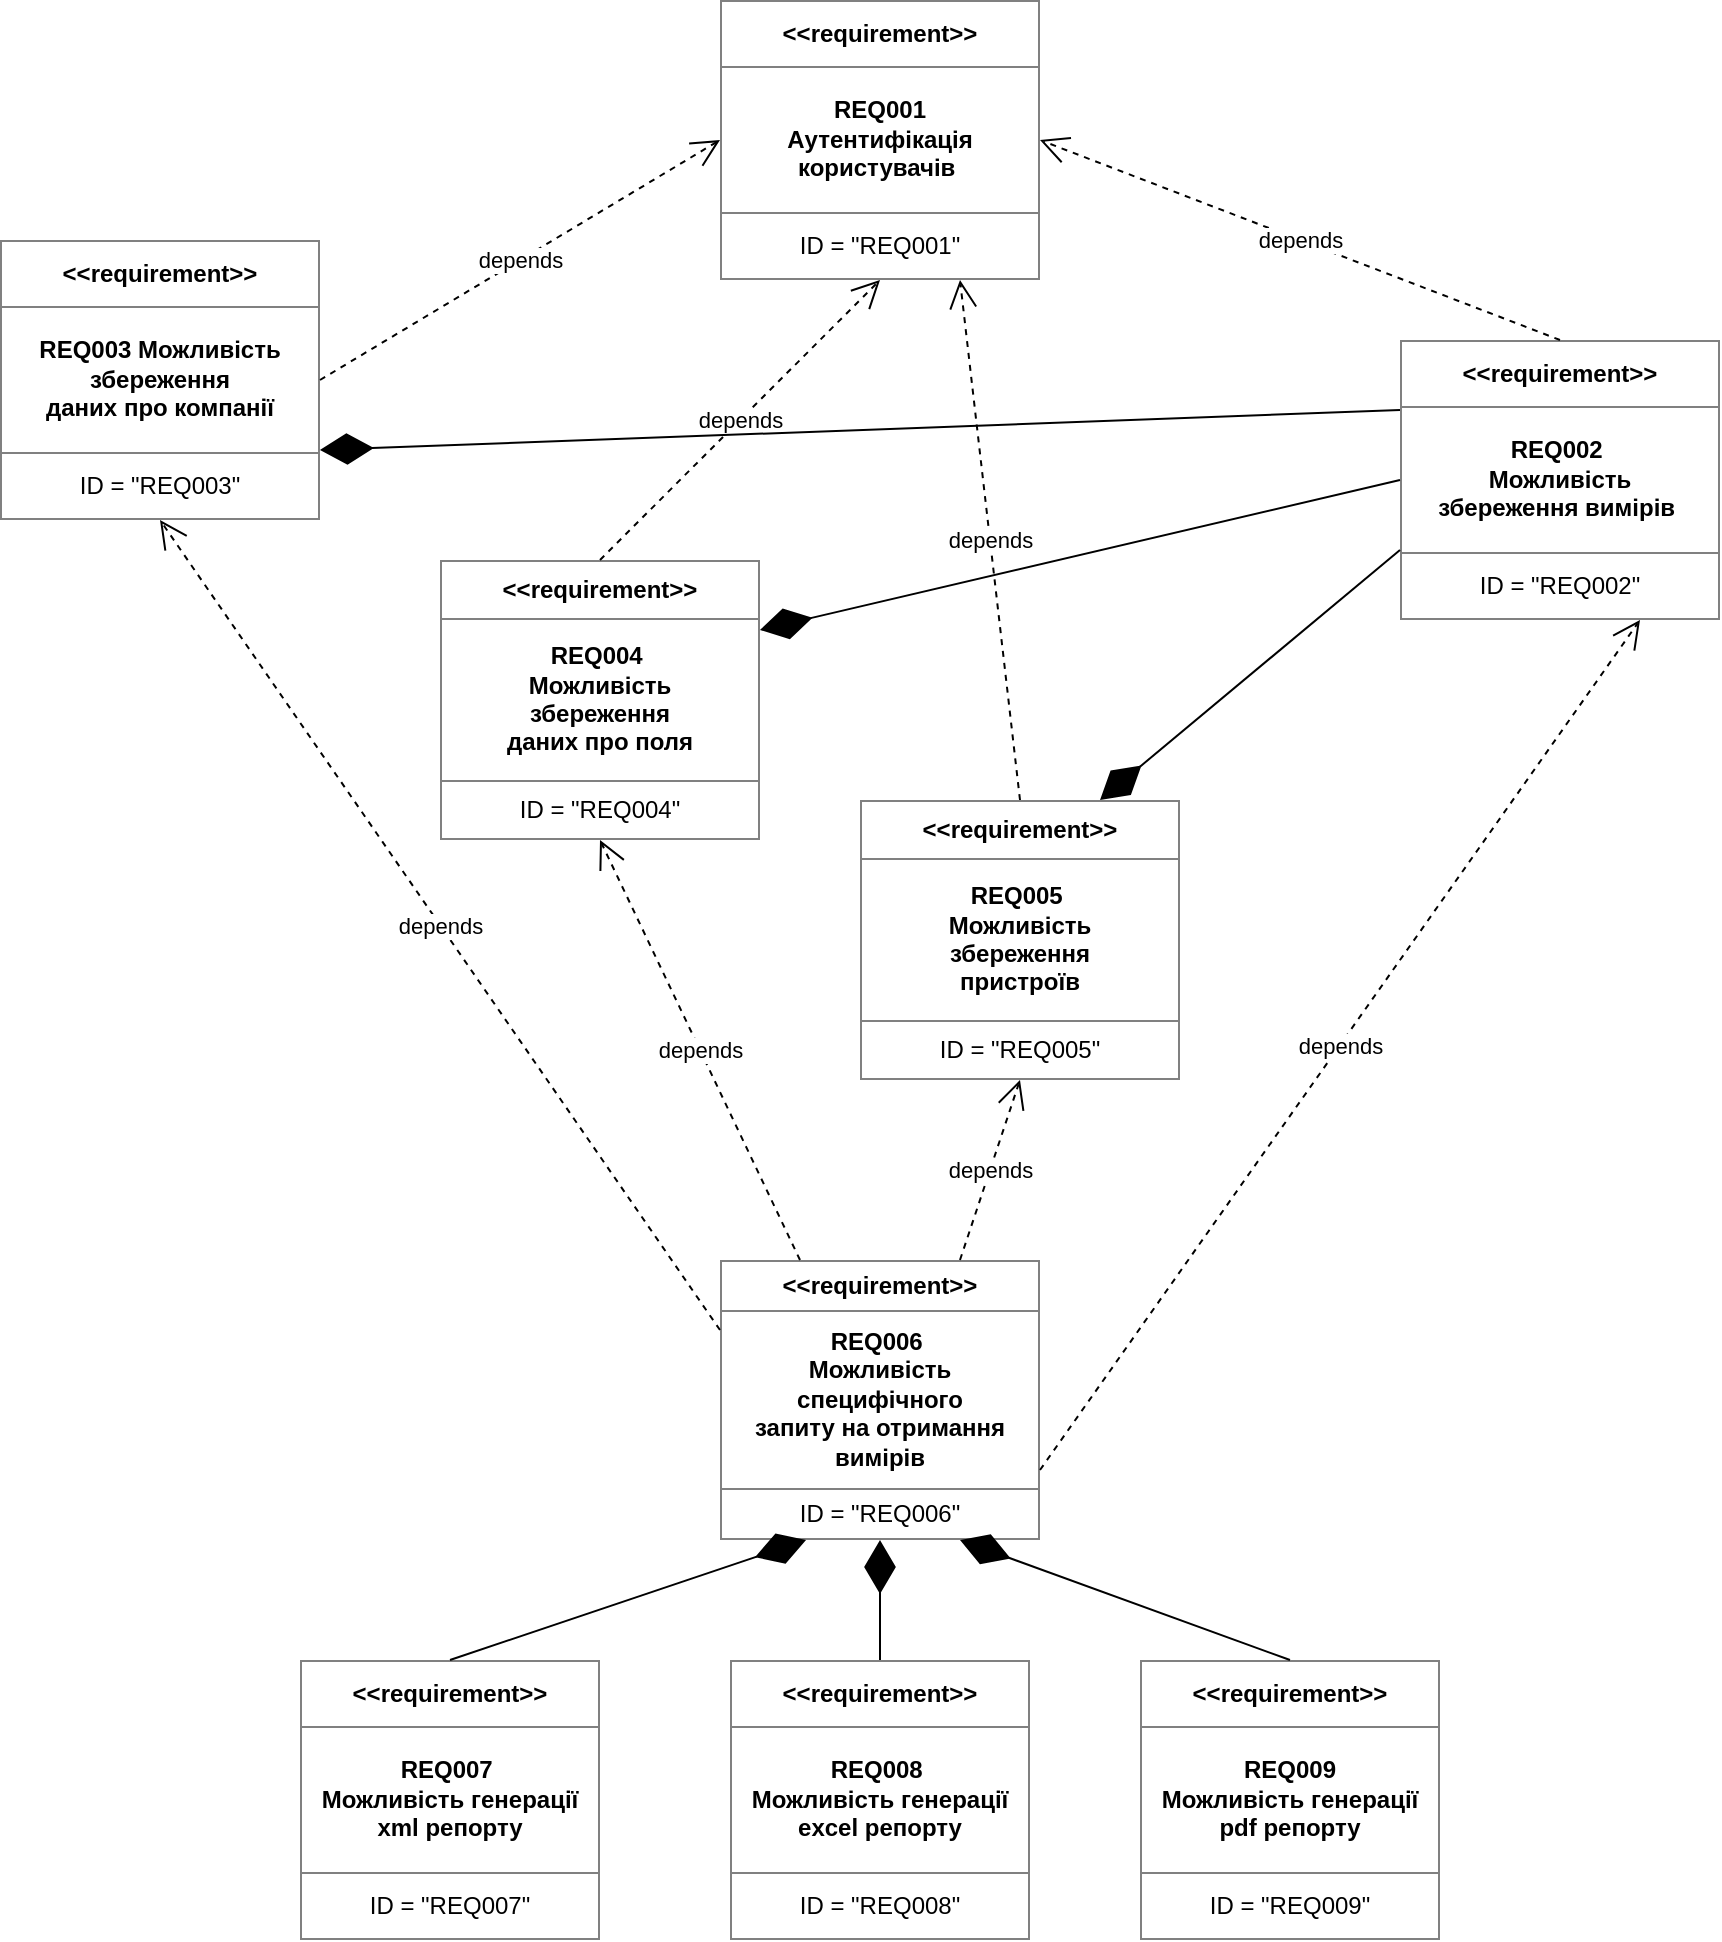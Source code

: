 <mxfile version="10.7.5" type="github"><diagram id="gS3FyYeBkP9acKVu-iYQ" name="Page-1"><mxGraphModel dx="2545" dy="1027" grid="1" gridSize="10" guides="1" tooltips="1" connect="1" arrows="1" fold="1" page="1" pageScale="1" pageWidth="827" pageHeight="1169" math="0" shadow="0"><root><mxCell id="0"/><mxCell id="1" parent="0"/><mxCell id="lc7BRNg1TZ_N4L5_--MT-1" value="&lt;table border=&quot;1&quot; width=&quot;100%&quot; cellpadding=&quot;4&quot; style=&quot;width: 100% ; height: 100% ; border-collapse: collapse&quot;&gt;&lt;tbody&gt;&lt;tr&gt;&lt;th align=&quot;center&quot;&gt;&lt;b&gt;&amp;lt;&amp;lt;requirement&amp;gt;&amp;gt;&lt;/b&gt;&lt;/th&gt;&lt;/tr&gt;&lt;tr&gt;&lt;td align=&quot;center&quot;&gt;&lt;b&gt;REQ001 &lt;br&gt;Аутентифікація &lt;br&gt;користувачів&amp;nbsp;&lt;/b&gt;&lt;/td&gt;&lt;/tr&gt;&lt;tr&gt;&lt;td align=&quot;center&quot;&gt;ID = &quot;REQ001&quot;&lt;/td&gt;&lt;/tr&gt;&lt;/tbody&gt;&lt;/table&gt;" style="text;html=1;strokeColor=none;fillColor=none;overflow=fill;" vertex="1" parent="1"><mxGeometry x="320" y="10" width="160" height="140" as="geometry"/></mxCell><mxCell id="lc7BRNg1TZ_N4L5_--MT-2" value="&lt;table border=&quot;1&quot; width=&quot;100%&quot; cellpadding=&quot;4&quot; style=&quot;width: 100% ; height: 100% ; border-collapse: collapse&quot;&gt;&lt;tbody&gt;&lt;tr&gt;&lt;th align=&quot;center&quot;&gt;&lt;b&gt;&amp;lt;&amp;lt;requirement&amp;gt;&amp;gt;&lt;/b&gt;&lt;/th&gt;&lt;/tr&gt;&lt;tr&gt;&lt;td align=&quot;center&quot;&gt;&lt;b&gt;REQ002&amp;nbsp;&lt;br&gt;Можливість &lt;br&gt;збереження вимірів&amp;nbsp;&lt;/b&gt;&lt;/td&gt;&lt;/tr&gt;&lt;tr&gt;&lt;td align=&quot;center&quot;&gt;ID = &quot;REQ002&quot;&lt;/td&gt;&lt;/tr&gt;&lt;/tbody&gt;&lt;/table&gt;" style="text;html=1;strokeColor=none;fillColor=none;overflow=fill;" vertex="1" parent="1"><mxGeometry x="660" y="180" width="160" height="140" as="geometry"/></mxCell><mxCell id="lc7BRNg1TZ_N4L5_--MT-3" value="&lt;table border=&quot;1&quot; width=&quot;100%&quot; cellpadding=&quot;4&quot; style=&quot;width: 100% ; height: 100% ; border-collapse: collapse&quot;&gt;&lt;tbody&gt;&lt;tr&gt;&lt;th align=&quot;center&quot;&gt;&lt;b&gt;&amp;lt;&amp;lt;requirement&amp;gt;&amp;gt;&lt;/b&gt;&lt;/th&gt;&lt;/tr&gt;&lt;tr&gt;&lt;td align=&quot;center&quot;&gt;&lt;b&gt;REQ003 Можливість &lt;br&gt;збереження &lt;br&gt;даних про компанії&lt;br&gt;&lt;/b&gt;&lt;/td&gt;&lt;/tr&gt;&lt;tr&gt;&lt;td align=&quot;center&quot;&gt;ID = &quot;REQ003&quot;&lt;/td&gt;&lt;/tr&gt;&lt;/tbody&gt;&lt;/table&gt;" style="text;html=1;strokeColor=none;fillColor=none;overflow=fill;" vertex="1" parent="1"><mxGeometry x="-40" y="130" width="160" height="140" as="geometry"/></mxCell><mxCell id="lc7BRNg1TZ_N4L5_--MT-4" value="&lt;table border=&quot;1&quot; width=&quot;100%&quot; cellpadding=&quot;4&quot; style=&quot;width: 100% ; height: 100% ; border-collapse: collapse&quot;&gt;&lt;tbody&gt;&lt;tr&gt;&lt;th align=&quot;center&quot;&gt;&lt;b&gt;&amp;lt;&amp;lt;requirement&amp;gt;&amp;gt;&lt;/b&gt;&lt;/th&gt;&lt;/tr&gt;&lt;tr&gt;&lt;td align=&quot;center&quot;&gt;&lt;b&gt;REQ004&amp;nbsp;&lt;br&gt;Можливість &lt;br&gt;збереження &lt;br&gt;даних про поля&lt;br&gt;&lt;/b&gt;&lt;/td&gt;&lt;/tr&gt;&lt;tr&gt;&lt;td align=&quot;center&quot;&gt;ID = &quot;REQ004&quot;&lt;/td&gt;&lt;/tr&gt;&lt;/tbody&gt;&lt;/table&gt;" style="text;html=1;strokeColor=none;fillColor=none;overflow=fill;" vertex="1" parent="1"><mxGeometry x="180" y="290" width="160" height="140" as="geometry"/></mxCell><mxCell id="lc7BRNg1TZ_N4L5_--MT-5" value="&lt;table border=&quot;1&quot; width=&quot;100%&quot; cellpadding=&quot;4&quot; style=&quot;width: 100% ; height: 100% ; border-collapse: collapse&quot;&gt;&lt;tbody&gt;&lt;tr&gt;&lt;th align=&quot;center&quot;&gt;&lt;b&gt;&amp;lt;&amp;lt;requirement&amp;gt;&amp;gt;&lt;/b&gt;&lt;/th&gt;&lt;/tr&gt;&lt;tr&gt;&lt;td align=&quot;center&quot;&gt;&lt;b&gt;REQ005&amp;nbsp;&lt;br&gt;Можливість &lt;br&gt;збереження &lt;br&gt;пристроїв&lt;br&gt;&lt;/b&gt;&lt;/td&gt;&lt;/tr&gt;&lt;tr&gt;&lt;td align=&quot;center&quot;&gt;ID = &quot;REQ005&quot;&lt;/td&gt;&lt;/tr&gt;&lt;/tbody&gt;&lt;/table&gt;" style="text;html=1;strokeColor=none;fillColor=none;overflow=fill;" vertex="1" parent="1"><mxGeometry x="390" y="410" width="160" height="140" as="geometry"/></mxCell><mxCell id="lc7BRNg1TZ_N4L5_--MT-6" value="&lt;table border=&quot;1&quot; width=&quot;100%&quot; cellpadding=&quot;4&quot; style=&quot;width: 100% ; height: 100% ; border-collapse: collapse&quot;&gt;&lt;tbody&gt;&lt;tr&gt;&lt;th align=&quot;center&quot;&gt;&lt;b&gt;&amp;lt;&amp;lt;requirement&amp;gt;&amp;gt;&lt;/b&gt;&lt;/th&gt;&lt;/tr&gt;&lt;tr&gt;&lt;td align=&quot;center&quot;&gt;&lt;b&gt;REQ006&amp;nbsp;&lt;br&gt;Можливість &lt;br&gt;специфічного &lt;br&gt;запиту на отримання&lt;br&gt;вимірів&lt;/b&gt;&lt;/td&gt;&lt;/tr&gt;&lt;tr&gt;&lt;td align=&quot;center&quot;&gt;ID = &quot;REQ006&quot;&lt;/td&gt;&lt;/tr&gt;&lt;/tbody&gt;&lt;/table&gt;" style="text;html=1;strokeColor=none;fillColor=none;overflow=fill;" vertex="1" parent="1"><mxGeometry x="320" y="640" width="160" height="140" as="geometry"/></mxCell><mxCell id="lc7BRNg1TZ_N4L5_--MT-7" value="&lt;table border=&quot;1&quot; width=&quot;100%&quot; cellpadding=&quot;4&quot; style=&quot;width: 100% ; height: 100% ; border-collapse: collapse&quot;&gt;&lt;tbody&gt;&lt;tr&gt;&lt;th align=&quot;center&quot;&gt;&lt;b&gt;&amp;lt;&amp;lt;requirement&amp;gt;&amp;gt;&lt;/b&gt;&lt;/th&gt;&lt;/tr&gt;&lt;tr&gt;&lt;td align=&quot;center&quot;&gt;&lt;b&gt;REQ007&amp;nbsp;&lt;br&gt;Можливість генерації &lt;br&gt;xml репорту&lt;/b&gt;&lt;/td&gt;&lt;/tr&gt;&lt;tr&gt;&lt;td align=&quot;center&quot;&gt;ID = &quot;REQ007&quot;&lt;/td&gt;&lt;/tr&gt;&lt;/tbody&gt;&lt;/table&gt;" style="text;html=1;strokeColor=none;fillColor=none;overflow=fill;" vertex="1" parent="1"><mxGeometry x="110" y="840" width="150" height="140" as="geometry"/></mxCell><mxCell id="lc7BRNg1TZ_N4L5_--MT-8" value="&lt;table border=&quot;1&quot; width=&quot;100%&quot; cellpadding=&quot;4&quot; style=&quot;width: 100% ; height: 100% ; border-collapse: collapse&quot;&gt;&lt;tbody&gt;&lt;tr&gt;&lt;th align=&quot;center&quot;&gt;&lt;b&gt;&amp;lt;&amp;lt;requirement&amp;gt;&amp;gt;&lt;/b&gt;&lt;/th&gt;&lt;/tr&gt;&lt;tr&gt;&lt;td align=&quot;center&quot;&gt;&lt;b&gt;REQ008&amp;nbsp;&lt;br&gt;Можливість генерації &lt;br&gt;excel репорту&lt;/b&gt;&lt;/td&gt;&lt;/tr&gt;&lt;tr&gt;&lt;td align=&quot;center&quot;&gt;ID = &quot;REQ008&quot;&lt;/td&gt;&lt;/tr&gt;&lt;/tbody&gt;&lt;/table&gt;" style="text;html=1;strokeColor=none;fillColor=none;overflow=fill;" vertex="1" parent="1"><mxGeometry x="325" y="840" width="150" height="140" as="geometry"/></mxCell><mxCell id="lc7BRNg1TZ_N4L5_--MT-9" value="&lt;table border=&quot;1&quot; width=&quot;100%&quot; cellpadding=&quot;4&quot; style=&quot;width: 100% ; height: 100% ; border-collapse: collapse&quot;&gt;&lt;tbody&gt;&lt;tr&gt;&lt;th align=&quot;center&quot;&gt;&lt;b&gt;&amp;lt;&amp;lt;requirement&amp;gt;&amp;gt;&lt;/b&gt;&lt;/th&gt;&lt;/tr&gt;&lt;tr&gt;&lt;td align=&quot;center&quot;&gt;&lt;b&gt;REQ009&lt;br&gt;Можливість генерації &lt;br&gt;pdf репорту&lt;/b&gt;&lt;/td&gt;&lt;/tr&gt;&lt;tr&gt;&lt;td align=&quot;center&quot;&gt;ID = &quot;REQ009&quot;&lt;/td&gt;&lt;/tr&gt;&lt;/tbody&gt;&lt;/table&gt;" style="text;html=1;strokeColor=none;fillColor=none;overflow=fill;" vertex="1" parent="1"><mxGeometry x="530" y="840" width="150" height="140" as="geometry"/></mxCell><mxCell id="lc7BRNg1TZ_N4L5_--MT-12" value="" style="endArrow=diamondThin;endFill=1;endSize=24;html=1;exitX=0.5;exitY=0;exitDx=0;exitDy=0;entryX=0.269;entryY=1;entryDx=0;entryDy=0;entryPerimeter=0;" edge="1" parent="1" source="lc7BRNg1TZ_N4L5_--MT-7" target="lc7BRNg1TZ_N4L5_--MT-6"><mxGeometry width="160" relative="1" as="geometry"><mxPoint x="-40" y="680" as="sourcePoint"/><mxPoint x="120" y="680" as="targetPoint"/></mxGeometry></mxCell><mxCell id="lc7BRNg1TZ_N4L5_--MT-13" value="" style="endArrow=diamondThin;endFill=1;endSize=24;html=1;exitX=0.5;exitY=0;exitDx=0;exitDy=0;entryX=0.5;entryY=1;entryDx=0;entryDy=0;" edge="1" parent="1" source="lc7BRNg1TZ_N4L5_--MT-8" target="lc7BRNg1TZ_N4L5_--MT-6"><mxGeometry width="160" relative="1" as="geometry"><mxPoint x="195.571" y="850" as="sourcePoint"/><mxPoint x="409.857" y="790" as="targetPoint"/></mxGeometry></mxCell><mxCell id="lc7BRNg1TZ_N4L5_--MT-14" value="" style="endArrow=diamondThin;endFill=1;endSize=24;html=1;exitX=0.5;exitY=0;exitDx=0;exitDy=0;entryX=0.75;entryY=1;entryDx=0;entryDy=0;" edge="1" parent="1" source="lc7BRNg1TZ_N4L5_--MT-9" target="lc7BRNg1TZ_N4L5_--MT-6"><mxGeometry width="160" relative="1" as="geometry"><mxPoint x="205.571" y="860" as="sourcePoint"/><mxPoint x="419.857" y="800" as="targetPoint"/></mxGeometry></mxCell><mxCell id="lc7BRNg1TZ_N4L5_--MT-15" value="depends" style="endArrow=open;endSize=12;dashed=1;html=1;exitX=1;exitY=0.5;exitDx=0;exitDy=0;entryX=0;entryY=0.5;entryDx=0;entryDy=0;" edge="1" parent="1" source="lc7BRNg1TZ_N4L5_--MT-3" target="lc7BRNg1TZ_N4L5_--MT-1"><mxGeometry width="160" relative="1" as="geometry"><mxPoint x="140" y="210" as="sourcePoint"/><mxPoint x="300" y="210" as="targetPoint"/></mxGeometry></mxCell><mxCell id="lc7BRNg1TZ_N4L5_--MT-16" value="depends" style="endArrow=open;endSize=12;dashed=1;html=1;exitX=0.5;exitY=0;exitDx=0;exitDy=0;entryX=0.5;entryY=1;entryDx=0;entryDy=0;" edge="1" parent="1" source="lc7BRNg1TZ_N4L5_--MT-4" target="lc7BRNg1TZ_N4L5_--MT-1"><mxGeometry width="160" relative="1" as="geometry"><mxPoint x="270" y="270" as="sourcePoint"/><mxPoint x="430" y="270" as="targetPoint"/></mxGeometry></mxCell><mxCell id="lc7BRNg1TZ_N4L5_--MT-17" value="depends" style="endArrow=open;endSize=12;dashed=1;html=1;exitX=0.5;exitY=0;exitDx=0;exitDy=0;entryX=0.75;entryY=1;entryDx=0;entryDy=0;" edge="1" parent="1" source="lc7BRNg1TZ_N4L5_--MT-5" target="lc7BRNg1TZ_N4L5_--MT-1"><mxGeometry width="160" relative="1" as="geometry"><mxPoint x="460" y="340" as="sourcePoint"/><mxPoint x="620" y="340" as="targetPoint"/></mxGeometry></mxCell><mxCell id="lc7BRNg1TZ_N4L5_--MT-18" value="depends" style="endArrow=open;endSize=12;dashed=1;html=1;exitX=0.5;exitY=0;exitDx=0;exitDy=0;entryX=1;entryY=0.5;entryDx=0;entryDy=0;" edge="1" parent="1" source="lc7BRNg1TZ_N4L5_--MT-2" target="lc7BRNg1TZ_N4L5_--MT-1"><mxGeometry width="160" relative="1" as="geometry"><mxPoint x="540" y="250" as="sourcePoint"/><mxPoint x="700" y="250" as="targetPoint"/><Array as="points"/></mxGeometry></mxCell><mxCell id="lc7BRNg1TZ_N4L5_--MT-20" value="" style="endArrow=diamondThin;endFill=1;endSize=24;html=1;exitX=0;exitY=0.75;exitDx=0;exitDy=0;entryX=0.75;entryY=0;entryDx=0;entryDy=0;" edge="1" parent="1" source="lc7BRNg1TZ_N4L5_--MT-2" target="lc7BRNg1TZ_N4L5_--MT-5"><mxGeometry width="160" relative="1" as="geometry"><mxPoint x="640" y="390" as="sourcePoint"/><mxPoint x="800" y="390" as="targetPoint"/></mxGeometry></mxCell><mxCell id="lc7BRNg1TZ_N4L5_--MT-21" value="" style="endArrow=diamondThin;endFill=1;endSize=24;html=1;exitX=0;exitY=0.5;exitDx=0;exitDy=0;entryX=1;entryY=0.25;entryDx=0;entryDy=0;" edge="1" parent="1" source="lc7BRNg1TZ_N4L5_--MT-2" target="lc7BRNg1TZ_N4L5_--MT-4"><mxGeometry width="160" relative="1" as="geometry"><mxPoint x="739.853" y="360.088" as="sourcePoint"/><mxPoint x="589.265" y="484.794" as="targetPoint"/></mxGeometry></mxCell><mxCell id="lc7BRNg1TZ_N4L5_--MT-22" value="" style="endArrow=diamondThin;endFill=1;endSize=24;html=1;exitX=0;exitY=0.25;exitDx=0;exitDy=0;entryX=1;entryY=0.75;entryDx=0;entryDy=0;" edge="1" parent="1" source="lc7BRNg1TZ_N4L5_--MT-2" target="lc7BRNg1TZ_N4L5_--MT-3"><mxGeometry width="160" relative="1" as="geometry"><mxPoint x="750" y="450" as="sourcePoint"/><mxPoint x="910" y="450" as="targetPoint"/></mxGeometry></mxCell><mxCell id="lc7BRNg1TZ_N4L5_--MT-24" value="depends" style="endArrow=open;endSize=12;dashed=1;html=1;exitX=0.25;exitY=0;exitDx=0;exitDy=0;entryX=0.5;entryY=1;entryDx=0;entryDy=0;" edge="1" parent="1" source="lc7BRNg1TZ_N4L5_--MT-6" target="lc7BRNg1TZ_N4L5_--MT-4"><mxGeometry width="160" relative="1" as="geometry"><mxPoint x="660" y="820" as="sourcePoint"/><mxPoint x="630" y="560" as="targetPoint"/></mxGeometry></mxCell><mxCell id="lc7BRNg1TZ_N4L5_--MT-25" value="depends" style="endArrow=open;endSize=12;dashed=1;html=1;exitX=1;exitY=0.75;exitDx=0;exitDy=0;entryX=0.75;entryY=1;entryDx=0;entryDy=0;" edge="1" parent="1" source="lc7BRNg1TZ_N4L5_--MT-6" target="lc7BRNg1TZ_N4L5_--MT-2"><mxGeometry width="160" relative="1" as="geometry"><mxPoint x="680" y="780" as="sourcePoint"/><mxPoint x="650" y="520" as="targetPoint"/></mxGeometry></mxCell><mxCell id="lc7BRNg1TZ_N4L5_--MT-26" value="depends" style="endArrow=open;endSize=12;dashed=1;html=1;exitX=0.75;exitY=0;exitDx=0;exitDy=0;entryX=0.5;entryY=1;entryDx=0;entryDy=0;" edge="1" parent="1" source="lc7BRNg1TZ_N4L5_--MT-6" target="lc7BRNg1TZ_N4L5_--MT-5"><mxGeometry width="160" relative="1" as="geometry"><mxPoint x="710" y="790" as="sourcePoint"/><mxPoint x="680" y="530" as="targetPoint"/></mxGeometry></mxCell><mxCell id="lc7BRNg1TZ_N4L5_--MT-27" value="depends" style="endArrow=open;endSize=12;dashed=1;html=1;exitX=0;exitY=0.25;exitDx=0;exitDy=0;entryX=0.5;entryY=1;entryDx=0;entryDy=0;" edge="1" parent="1" source="lc7BRNg1TZ_N4L5_--MT-6" target="lc7BRNg1TZ_N4L5_--MT-3"><mxGeometry width="160" relative="1" as="geometry"><mxPoint x="180" y="710" as="sourcePoint"/><mxPoint x="150" y="450" as="targetPoint"/></mxGeometry></mxCell></root></mxGraphModel></diagram></mxfile>